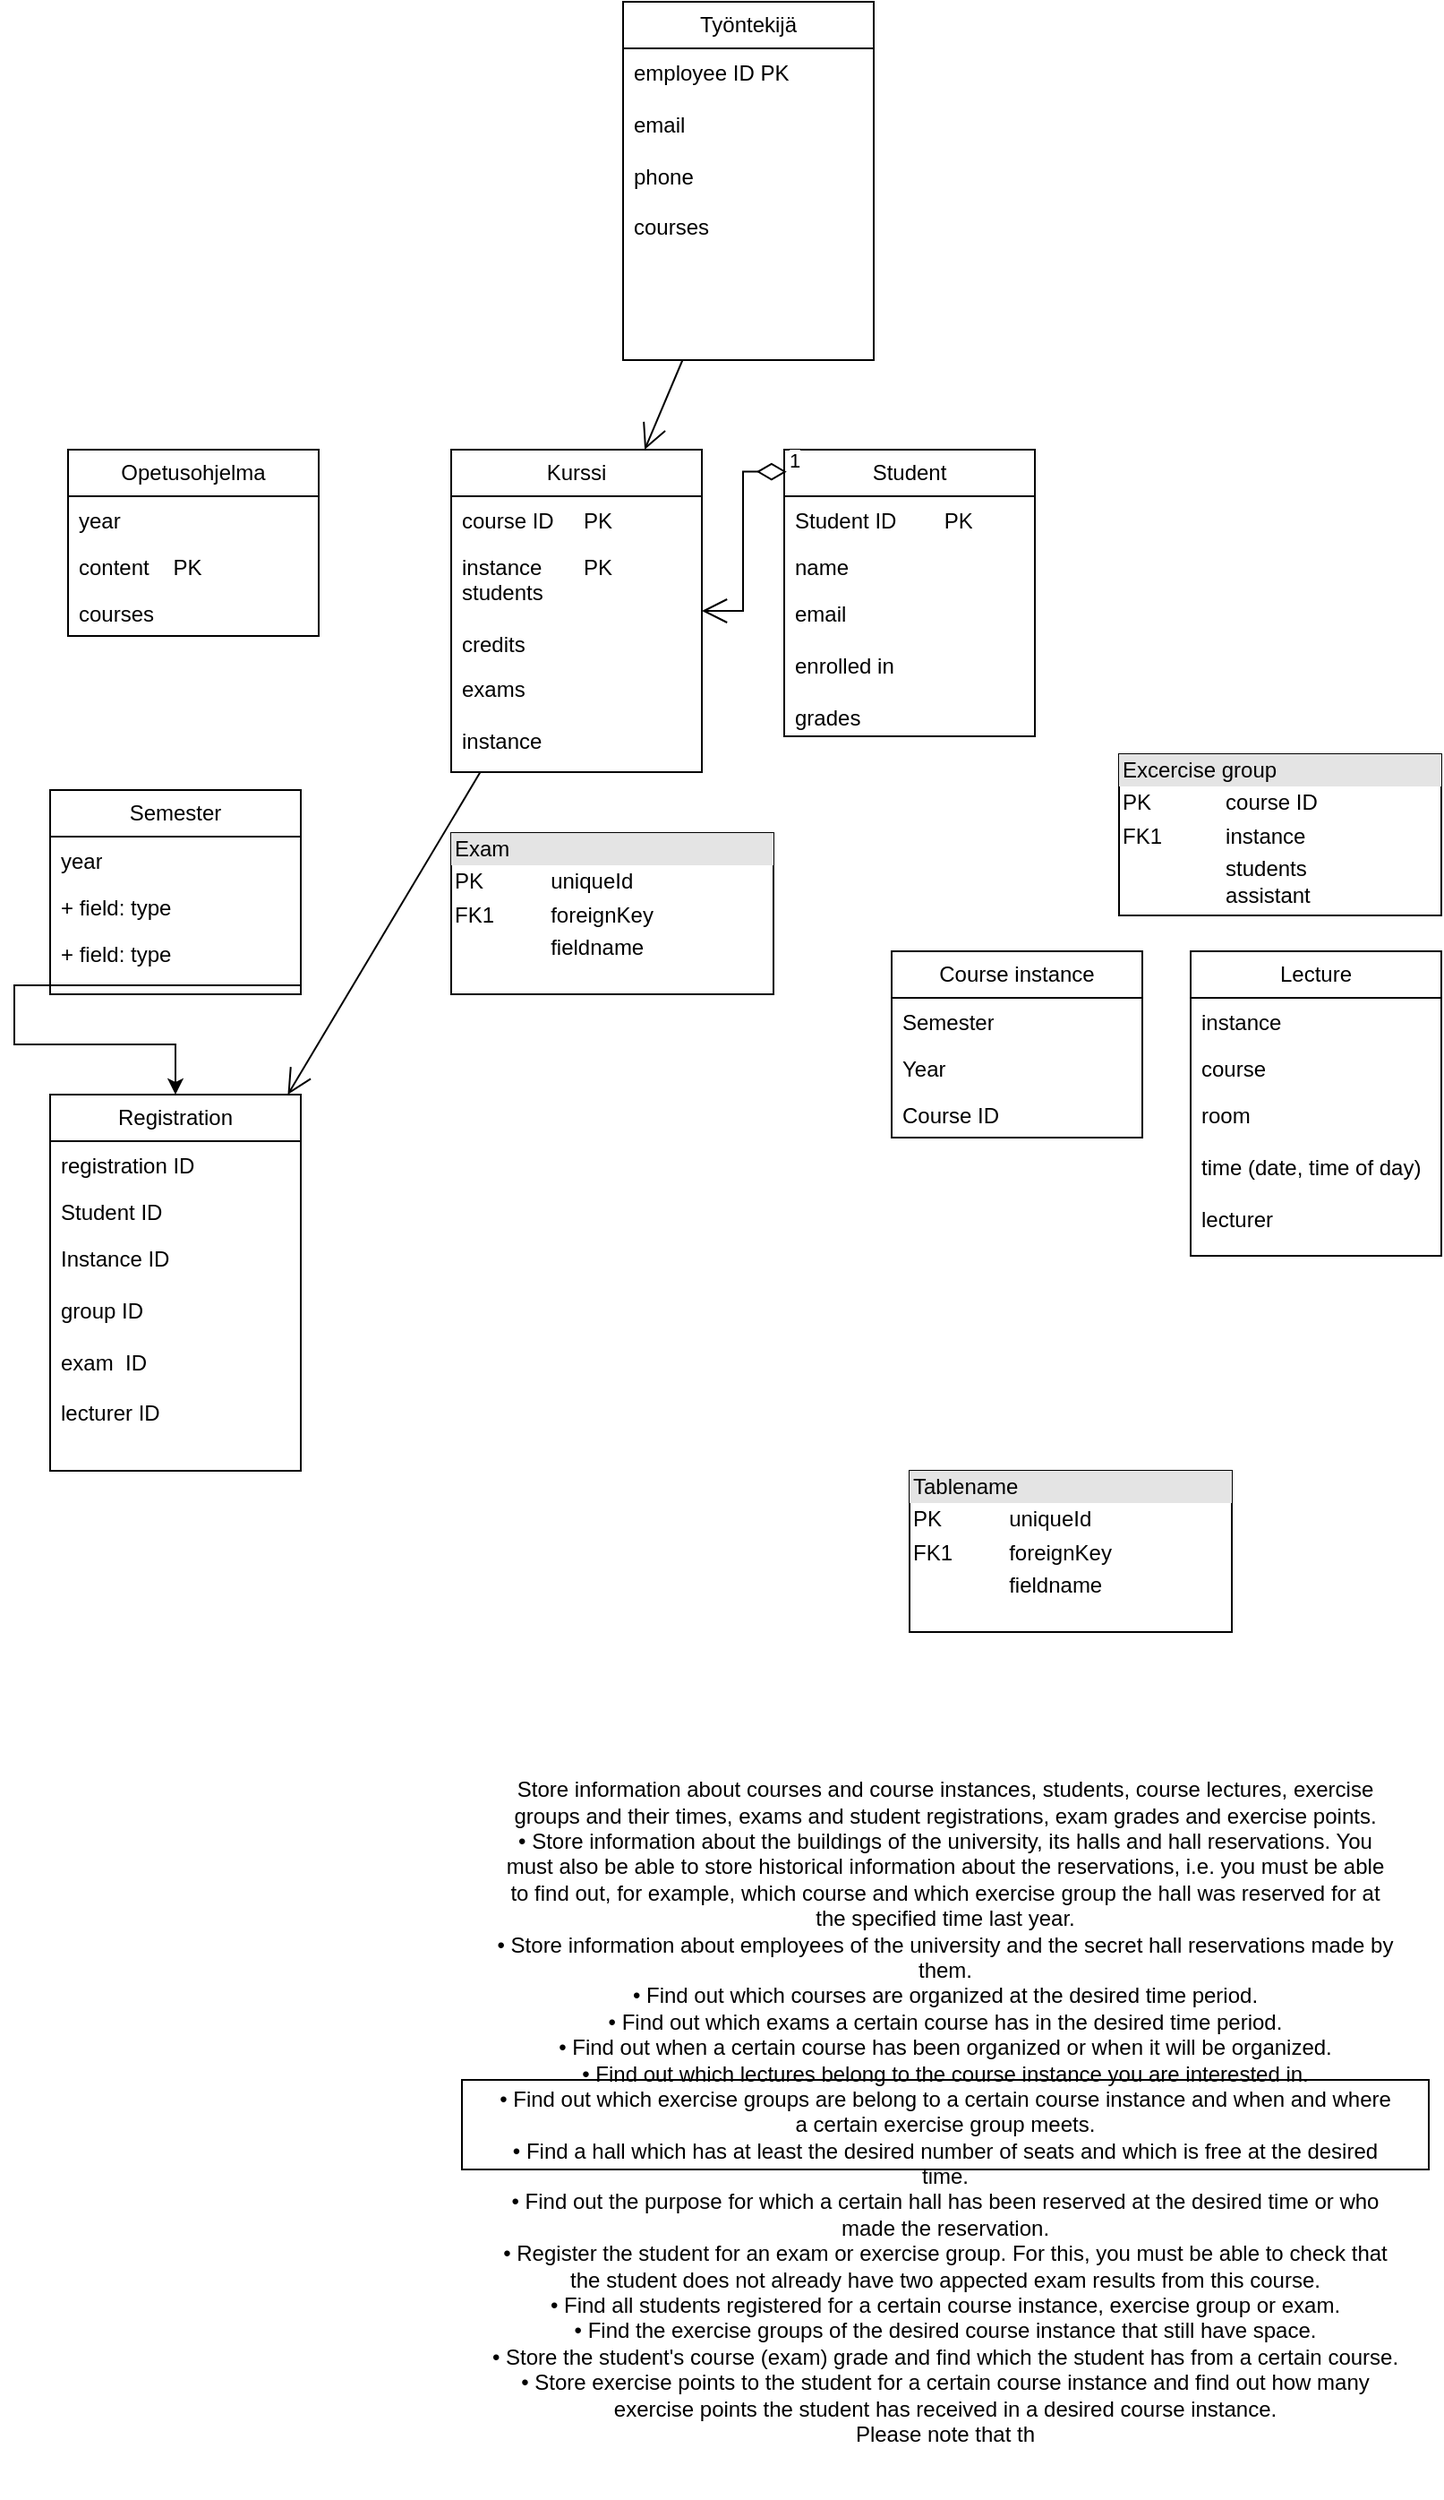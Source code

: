 <mxfile version="21.0.7" type="github">
  <diagram name="Page-1" id="fr7azMlj8yHS9z72IOPQ">
    <mxGraphModel dx="1034" dy="1635" grid="1" gridSize="10" guides="1" tooltips="1" connect="1" arrows="1" fold="1" page="1" pageScale="1" pageWidth="827" pageHeight="1169" math="0" shadow="0">
      <root>
        <mxCell id="0" />
        <mxCell id="1" parent="0" />
        <mxCell id="IC3bSYai77iSjpE_L1j_-1" value="Työntekijä" style="swimlane;fontStyle=0;childLayout=stackLayout;horizontal=1;startSize=26;fillColor=none;horizontalStack=0;resizeParent=1;resizeParentMax=0;resizeLast=0;collapsible=1;marginBottom=0;whiteSpace=wrap;html=1;" parent="1" vertex="1">
          <mxGeometry x="370" y="-660" width="140" height="200" as="geometry" />
        </mxCell>
        <mxCell id="IC3bSYai77iSjpE_L1j_-2" value="employee ID PK&lt;br&gt;&lt;br&gt;email&lt;br&gt;&lt;br&gt;phone&lt;br&gt;&lt;br&gt;courses" style="text;strokeColor=none;fillColor=none;align=left;verticalAlign=top;spacingLeft=4;spacingRight=4;overflow=hidden;rotatable=0;points=[[0,0.5],[1,0.5]];portConstraint=eastwest;whiteSpace=wrap;html=1;" parent="IC3bSYai77iSjpE_L1j_-1" vertex="1">
          <mxGeometry y="26" width="140" height="174" as="geometry" />
        </mxCell>
        <mxCell id="IC3bSYai77iSjpE_L1j_-5" value="Semester" style="swimlane;fontStyle=0;childLayout=stackLayout;horizontal=1;startSize=26;fillColor=none;horizontalStack=0;resizeParent=1;resizeParentMax=0;resizeLast=0;collapsible=1;marginBottom=0;whiteSpace=wrap;html=1;" parent="1" vertex="1">
          <mxGeometry x="50" y="-220" width="140" height="114" as="geometry" />
        </mxCell>
        <mxCell id="IC3bSYai77iSjpE_L1j_-6" value="year" style="text;strokeColor=none;fillColor=none;align=left;verticalAlign=top;spacingLeft=4;spacingRight=4;overflow=hidden;rotatable=0;points=[[0,0.5],[1,0.5]];portConstraint=eastwest;whiteSpace=wrap;html=1;" parent="IC3bSYai77iSjpE_L1j_-5" vertex="1">
          <mxGeometry y="26" width="140" height="26" as="geometry" />
        </mxCell>
        <mxCell id="IC3bSYai77iSjpE_L1j_-7" value="+ field: type" style="text;strokeColor=none;fillColor=none;align=left;verticalAlign=top;spacingLeft=4;spacingRight=4;overflow=hidden;rotatable=0;points=[[0,0.5],[1,0.5]];portConstraint=eastwest;whiteSpace=wrap;html=1;" parent="IC3bSYai77iSjpE_L1j_-5" vertex="1">
          <mxGeometry y="52" width="140" height="26" as="geometry" />
        </mxCell>
        <mxCell id="IC3bSYai77iSjpE_L1j_-8" value="+ field: type" style="text;strokeColor=none;fillColor=none;align=left;verticalAlign=top;spacingLeft=4;spacingRight=4;overflow=hidden;rotatable=0;points=[[0,0.5],[1,0.5]];portConstraint=eastwest;whiteSpace=wrap;html=1;" parent="IC3bSYai77iSjpE_L1j_-5" vertex="1">
          <mxGeometry y="78" width="140" height="26" as="geometry" />
        </mxCell>
        <mxCell id="IC3bSYai77iSjpE_L1j_-31" value="" style="line;strokeWidth=1;fillColor=none;align=left;verticalAlign=middle;spacingTop=-1;spacingLeft=3;spacingRight=3;rotatable=0;labelPosition=right;points=[];portConstraint=eastwest;strokeColor=inherit;" parent="IC3bSYai77iSjpE_L1j_-5" vertex="1">
          <mxGeometry y="104" width="140" height="10" as="geometry" />
        </mxCell>
        <mxCell id="IC3bSYai77iSjpE_L1j_-9" value="Student" style="swimlane;fontStyle=0;childLayout=stackLayout;horizontal=1;startSize=26;fillColor=none;horizontalStack=0;resizeParent=1;resizeParentMax=0;resizeLast=0;collapsible=1;marginBottom=0;whiteSpace=wrap;html=1;" parent="1" vertex="1">
          <mxGeometry x="460" y="-410" width="140" height="160" as="geometry" />
        </mxCell>
        <mxCell id="IC3bSYai77iSjpE_L1j_-10" value="Student ID&amp;nbsp; &amp;nbsp; &amp;nbsp; &amp;nbsp; PK" style="text;strokeColor=none;fillColor=none;align=left;verticalAlign=top;spacingLeft=4;spacingRight=4;overflow=hidden;rotatable=0;points=[[0,0.5],[1,0.5]];portConstraint=eastwest;whiteSpace=wrap;html=1;" parent="IC3bSYai77iSjpE_L1j_-9" vertex="1">
          <mxGeometry y="26" width="140" height="26" as="geometry" />
        </mxCell>
        <mxCell id="IC3bSYai77iSjpE_L1j_-11" value="name&lt;br&gt;" style="text;strokeColor=none;fillColor=none;align=left;verticalAlign=top;spacingLeft=4;spacingRight=4;overflow=hidden;rotatable=0;points=[[0,0.5],[1,0.5]];portConstraint=eastwest;whiteSpace=wrap;html=1;" parent="IC3bSYai77iSjpE_L1j_-9" vertex="1">
          <mxGeometry y="52" width="140" height="26" as="geometry" />
        </mxCell>
        <mxCell id="IC3bSYai77iSjpE_L1j_-12" value="email&lt;br&gt;&lt;br&gt;enrolled in&amp;nbsp;&lt;br&gt;&lt;br&gt;grades" style="text;strokeColor=none;fillColor=none;align=left;verticalAlign=top;spacingLeft=4;spacingRight=4;overflow=hidden;rotatable=0;points=[[0,0.5],[1,0.5]];portConstraint=eastwest;whiteSpace=wrap;html=1;" parent="IC3bSYai77iSjpE_L1j_-9" vertex="1">
          <mxGeometry y="78" width="140" height="82" as="geometry" />
        </mxCell>
        <mxCell id="IC3bSYai77iSjpE_L1j_-13" value="Registration" style="swimlane;fontStyle=0;childLayout=stackLayout;horizontal=1;startSize=26;fillColor=none;horizontalStack=0;resizeParent=1;resizeParentMax=0;resizeLast=0;collapsible=1;marginBottom=0;whiteSpace=wrap;html=1;" parent="1" vertex="1">
          <mxGeometry x="50" y="-50" width="140" height="210" as="geometry" />
        </mxCell>
        <mxCell id="IC3bSYai77iSjpE_L1j_-14" value="registration ID&lt;br&gt;&lt;br&gt;student ID&amp;nbsp; &amp;nbsp; PK" style="text;strokeColor=none;fillColor=none;align=left;verticalAlign=top;spacingLeft=4;spacingRight=4;overflow=hidden;rotatable=0;points=[[0,0.5],[1,0.5]];portConstraint=eastwest;whiteSpace=wrap;html=1;" parent="IC3bSYai77iSjpE_L1j_-13" vertex="1">
          <mxGeometry y="26" width="140" height="26" as="geometry" />
        </mxCell>
        <mxCell id="IC3bSYai77iSjpE_L1j_-15" value="Student ID&lt;br&gt;&lt;br&gt;instance ID&lt;br&gt;year" style="text;strokeColor=none;fillColor=none;align=left;verticalAlign=top;spacingLeft=4;spacingRight=4;overflow=hidden;rotatable=0;points=[[0,0.5],[1,0.5]];portConstraint=eastwest;whiteSpace=wrap;html=1;" parent="IC3bSYai77iSjpE_L1j_-13" vertex="1">
          <mxGeometry y="52" width="140" height="26" as="geometry" />
        </mxCell>
        <mxCell id="IC3bSYai77iSjpE_L1j_-16" value="Instance ID&lt;br&gt;&lt;br&gt;group ID&lt;br&gt;&lt;br&gt;exam&amp;nbsp; ID&lt;br&gt;&lt;br&gt;lecturer ID" style="text;strokeColor=none;fillColor=none;align=left;verticalAlign=top;spacingLeft=4;spacingRight=4;overflow=hidden;rotatable=0;points=[[0,0.5],[1,0.5]];portConstraint=eastwest;whiteSpace=wrap;html=1;" parent="IC3bSYai77iSjpE_L1j_-13" vertex="1">
          <mxGeometry y="78" width="140" height="132" as="geometry" />
        </mxCell>
        <mxCell id="IC3bSYai77iSjpE_L1j_-17" value="Opetusohjelma" style="swimlane;fontStyle=0;childLayout=stackLayout;horizontal=1;startSize=26;fillColor=none;horizontalStack=0;resizeParent=1;resizeParentMax=0;resizeLast=0;collapsible=1;marginBottom=0;whiteSpace=wrap;html=1;" parent="1" vertex="1">
          <mxGeometry x="60" y="-410" width="140" height="104" as="geometry" />
        </mxCell>
        <mxCell id="IC3bSYai77iSjpE_L1j_-18" value="year&amp;nbsp;" style="text;strokeColor=none;fillColor=none;align=left;verticalAlign=top;spacingLeft=4;spacingRight=4;overflow=hidden;rotatable=0;points=[[0,0.5],[1,0.5]];portConstraint=eastwest;whiteSpace=wrap;html=1;" parent="IC3bSYai77iSjpE_L1j_-17" vertex="1">
          <mxGeometry y="26" width="140" height="26" as="geometry" />
        </mxCell>
        <mxCell id="IC3bSYai77iSjpE_L1j_-19" value="content&amp;nbsp; &amp;nbsp; PK" style="text;strokeColor=none;fillColor=none;align=left;verticalAlign=top;spacingLeft=4;spacingRight=4;overflow=hidden;rotatable=0;points=[[0,0.5],[1,0.5]];portConstraint=eastwest;whiteSpace=wrap;html=1;" parent="IC3bSYai77iSjpE_L1j_-17" vertex="1">
          <mxGeometry y="52" width="140" height="26" as="geometry" />
        </mxCell>
        <mxCell id="IC3bSYai77iSjpE_L1j_-20" value="courses" style="text;strokeColor=none;fillColor=none;align=left;verticalAlign=top;spacingLeft=4;spacingRight=4;overflow=hidden;rotatable=0;points=[[0,0.5],[1,0.5]];portConstraint=eastwest;whiteSpace=wrap;html=1;" parent="IC3bSYai77iSjpE_L1j_-17" vertex="1">
          <mxGeometry y="78" width="140" height="26" as="geometry" />
        </mxCell>
        <mxCell id="IC3bSYai77iSjpE_L1j_-21" value="&#xa;Store information about courses and course instances, students, course lectures, exercise&#xa;groups and their times, exams and student registrations, exam grades and exercise points.&#xa;• Store information about the buildings of the university, its halls and hall reservations. You&#xa;must also be able to store historical information about the reservations, i.e. you must be able&#xa;to find out, for example, which course and which exercise group the hall was reserved for at&#xa;the specified time last year.&#xa;• Store information about employees of the university and the secret hall reservations made by&#xa;them.&#xa;• Find out which courses are organized at the desired time period.&#xa;• Find out which exams a certain course has in the desired time period.&#xa;• Find out when a certain course has been organized or when it will be organized.&#xa;• Find out which lectures belong to the course instance you are interested in.&#xa;• Find out which exercise groups are belong to a certain course instance and when and where&#xa;a certain exercise group meets.&#xa;• Find a hall which has at least the desired number of seats and which is free at the desired&#xa;time.&#xa;• Find out the purpose for which a certain hall has been reserved at the desired time or who&#xa;made the reservation.&#xa;• Register the student for an exam or exercise group. For this, you must be able to check that&#xa;the student does not already have two appected exam results from this course.&#xa;• Find all students registered for a certain course instance, exercise group or exam.&#xa;• Find the exercise groups of the desired course instance that still have space.&#xa;• Store the student&#39;s course (exam) grade and find which the student has from a certain course.&#xa;• Store exercise points to the student for a certain course instance and find out how many&#xa;exercise points the student has received in a desired course instance.&#xa;Please note that th&#xa;&#xa;" style="html=1;whiteSpace=wrap;" parent="1" vertex="1">
          <mxGeometry x="280" y="500" width="540" height="50" as="geometry" />
        </mxCell>
        <mxCell id="IC3bSYai77iSjpE_L1j_-23" value="Kurssi" style="swimlane;fontStyle=0;childLayout=stackLayout;horizontal=1;startSize=26;fillColor=none;horizontalStack=0;resizeParent=1;resizeParentMax=0;resizeLast=0;collapsible=1;marginBottom=0;whiteSpace=wrap;html=1;" parent="1" vertex="1">
          <mxGeometry x="274" y="-410" width="140" height="180" as="geometry" />
        </mxCell>
        <mxCell id="IC3bSYai77iSjpE_L1j_-24" value="course ID&amp;nbsp; &amp;nbsp; &amp;nbsp;PK&lt;br&gt;&lt;br&gt;" style="text;strokeColor=none;fillColor=none;align=left;verticalAlign=top;spacingLeft=4;spacingRight=4;overflow=hidden;rotatable=0;points=[[0,0.5],[1,0.5]];portConstraint=eastwest;whiteSpace=wrap;html=1;" parent="IC3bSYai77iSjpE_L1j_-23" vertex="1">
          <mxGeometry y="26" width="140" height="26" as="geometry" />
        </mxCell>
        <mxCell id="IC3bSYai77iSjpE_L1j_-25" value="instance&amp;nbsp; &amp;nbsp; &amp;nbsp; &amp;nbsp;PK&lt;br&gt;students&lt;br&gt;&lt;br&gt;credits" style="text;strokeColor=none;fillColor=none;align=left;verticalAlign=top;spacingLeft=4;spacingRight=4;overflow=hidden;rotatable=0;points=[[0,0.5],[1,0.5]];portConstraint=eastwest;whiteSpace=wrap;html=1;" parent="IC3bSYai77iSjpE_L1j_-23" vertex="1">
          <mxGeometry y="52" width="140" height="68" as="geometry" />
        </mxCell>
        <mxCell id="IC3bSYai77iSjpE_L1j_-26" value="exams&lt;br&gt;&lt;br&gt;instance&lt;br&gt;&lt;br&gt;" style="text;strokeColor=none;fillColor=none;align=left;verticalAlign=top;spacingLeft=4;spacingRight=4;overflow=hidden;rotatable=0;points=[[0,0.5],[1,0.5]];portConstraint=eastwest;whiteSpace=wrap;html=1;" parent="IC3bSYai77iSjpE_L1j_-23" vertex="1">
          <mxGeometry y="120" width="140" height="60" as="geometry" />
        </mxCell>
        <mxCell id="IC3bSYai77iSjpE_L1j_-32" style="edgeStyle=orthogonalEdgeStyle;rounded=0;orthogonalLoop=1;jettySize=auto;html=1;" parent="1" source="IC3bSYai77iSjpE_L1j_-31" target="IC3bSYai77iSjpE_L1j_-13" edge="1">
          <mxGeometry relative="1" as="geometry" />
        </mxCell>
        <mxCell id="IC3bSYai77iSjpE_L1j_-33" value="" style="endArrow=open;endFill=1;endSize=12;html=1;rounded=0;" parent="1" source="IC3bSYai77iSjpE_L1j_-23" target="IC3bSYai77iSjpE_L1j_-13" edge="1">
          <mxGeometry width="160" relative="1" as="geometry">
            <mxPoint x="410" y="-220" as="sourcePoint" />
            <mxPoint x="570" y="-220" as="targetPoint" />
          </mxGeometry>
        </mxCell>
        <mxCell id="IC3bSYai77iSjpE_L1j_-34" value="1" style="endArrow=open;html=1;endSize=12;startArrow=diamondThin;startSize=14;startFill=0;edgeStyle=orthogonalEdgeStyle;align=left;verticalAlign=bottom;rounded=0;exitX=0.01;exitY=0.077;exitDx=0;exitDy=0;exitPerimeter=0;" parent="1" source="IC3bSYai77iSjpE_L1j_-9" target="IC3bSYai77iSjpE_L1j_-23" edge="1">
          <mxGeometry x="-1" y="3" relative="1" as="geometry">
            <mxPoint x="410" y="-310" as="sourcePoint" />
            <mxPoint x="570" y="-310" as="targetPoint" />
          </mxGeometry>
        </mxCell>
        <mxCell id="IC3bSYai77iSjpE_L1j_-35" value="" style="endArrow=open;endFill=1;endSize=12;html=1;rounded=0;" parent="1" source="IC3bSYai77iSjpE_L1j_-2" target="IC3bSYai77iSjpE_L1j_-23" edge="1">
          <mxGeometry width="160" relative="1" as="geometry">
            <mxPoint x="410" y="-370" as="sourcePoint" />
            <mxPoint x="570" y="-370" as="targetPoint" />
          </mxGeometry>
        </mxCell>
        <mxCell id="Lls4l3NtjVXP3SoWg_w2-1" value="Course instance" style="swimlane;fontStyle=0;childLayout=stackLayout;horizontal=1;startSize=26;fillColor=none;horizontalStack=0;resizeParent=1;resizeParentMax=0;resizeLast=0;collapsible=1;marginBottom=0;whiteSpace=wrap;html=1;" parent="1" vertex="1">
          <mxGeometry x="520" y="-130" width="140" height="104" as="geometry" />
        </mxCell>
        <mxCell id="Lls4l3NtjVXP3SoWg_w2-2" value="Semester" style="text;strokeColor=none;fillColor=none;align=left;verticalAlign=top;spacingLeft=4;spacingRight=4;overflow=hidden;rotatable=0;points=[[0,0.5],[1,0.5]];portConstraint=eastwest;whiteSpace=wrap;html=1;" parent="Lls4l3NtjVXP3SoWg_w2-1" vertex="1">
          <mxGeometry y="26" width="140" height="26" as="geometry" />
        </mxCell>
        <mxCell id="Lls4l3NtjVXP3SoWg_w2-3" value="Year" style="text;strokeColor=none;fillColor=none;align=left;verticalAlign=top;spacingLeft=4;spacingRight=4;overflow=hidden;rotatable=0;points=[[0,0.5],[1,0.5]];portConstraint=eastwest;whiteSpace=wrap;html=1;" parent="Lls4l3NtjVXP3SoWg_w2-1" vertex="1">
          <mxGeometry y="52" width="140" height="26" as="geometry" />
        </mxCell>
        <mxCell id="Lls4l3NtjVXP3SoWg_w2-4" value="Course ID" style="text;strokeColor=none;fillColor=none;align=left;verticalAlign=top;spacingLeft=4;spacingRight=4;overflow=hidden;rotatable=0;points=[[0,0.5],[1,0.5]];portConstraint=eastwest;whiteSpace=wrap;html=1;" parent="Lls4l3NtjVXP3SoWg_w2-1" vertex="1">
          <mxGeometry y="78" width="140" height="26" as="geometry" />
        </mxCell>
        <mxCell id="Lls4l3NtjVXP3SoWg_w2-5" value="Lecture" style="swimlane;fontStyle=0;childLayout=stackLayout;horizontal=1;startSize=26;fillColor=none;horizontalStack=0;resizeParent=1;resizeParentMax=0;resizeLast=0;collapsible=1;marginBottom=0;whiteSpace=wrap;html=1;" parent="1" vertex="1">
          <mxGeometry x="687" y="-130" width="140" height="170" as="geometry" />
        </mxCell>
        <mxCell id="Lls4l3NtjVXP3SoWg_w2-6" value="instance" style="text;strokeColor=none;fillColor=none;align=left;verticalAlign=top;spacingLeft=4;spacingRight=4;overflow=hidden;rotatable=0;points=[[0,0.5],[1,0.5]];portConstraint=eastwest;whiteSpace=wrap;html=1;" parent="Lls4l3NtjVXP3SoWg_w2-5" vertex="1">
          <mxGeometry y="26" width="140" height="26" as="geometry" />
        </mxCell>
        <mxCell id="Lls4l3NtjVXP3SoWg_w2-7" value="course" style="text;strokeColor=none;fillColor=none;align=left;verticalAlign=top;spacingLeft=4;spacingRight=4;overflow=hidden;rotatable=0;points=[[0,0.5],[1,0.5]];portConstraint=eastwest;whiteSpace=wrap;html=1;" parent="Lls4l3NtjVXP3SoWg_w2-5" vertex="1">
          <mxGeometry y="52" width="140" height="26" as="geometry" />
        </mxCell>
        <mxCell id="Lls4l3NtjVXP3SoWg_w2-8" value="room&lt;br&gt;&lt;br&gt;time (date, time of day)&lt;br&gt;&lt;br&gt;lecturer" style="text;strokeColor=none;fillColor=none;align=left;verticalAlign=top;spacingLeft=4;spacingRight=4;overflow=hidden;rotatable=0;points=[[0,0.5],[1,0.5]];portConstraint=eastwest;whiteSpace=wrap;html=1;" parent="Lls4l3NtjVXP3SoWg_w2-5" vertex="1">
          <mxGeometry y="78" width="140" height="92" as="geometry" />
        </mxCell>
        <mxCell id="jS1crOWfI2JhgpDE9E2U-1" value="&lt;div style=&quot;box-sizing:border-box;width:100%;background:#e4e4e4;padding:2px;&quot;&gt;Excercise group&lt;/div&gt;&lt;table style=&quot;width:100%;font-size:1em;&quot; cellpadding=&quot;2&quot; cellspacing=&quot;0&quot;&gt;&lt;tbody&gt;&lt;tr&gt;&lt;td&gt;PK&lt;/td&gt;&lt;td&gt;course ID&lt;/td&gt;&lt;/tr&gt;&lt;tr&gt;&lt;td&gt;FK1&lt;/td&gt;&lt;td&gt;instance&lt;/td&gt;&lt;/tr&gt;&lt;tr&gt;&lt;td&gt;&lt;/td&gt;&lt;td&gt;students&lt;br&gt;assistant&lt;/td&gt;&lt;/tr&gt;&lt;/tbody&gt;&lt;/table&gt;" style="verticalAlign=top;align=left;overflow=fill;html=1;whiteSpace=wrap;" vertex="1" parent="1">
          <mxGeometry x="647" y="-240" width="180" height="90" as="geometry" />
        </mxCell>
        <mxCell id="jS1crOWfI2JhgpDE9E2U-2" value="&lt;div style=&quot;box-sizing:border-box;width:100%;background:#e4e4e4;padding:2px;&quot;&gt;Tablename&lt;/div&gt;&lt;table style=&quot;width:100%;font-size:1em;&quot; cellpadding=&quot;2&quot; cellspacing=&quot;0&quot;&gt;&lt;tr&gt;&lt;td&gt;PK&lt;/td&gt;&lt;td&gt;uniqueId&lt;/td&gt;&lt;/tr&gt;&lt;tr&gt;&lt;td&gt;FK1&lt;/td&gt;&lt;td&gt;foreignKey&lt;/td&gt;&lt;/tr&gt;&lt;tr&gt;&lt;td&gt;&lt;/td&gt;&lt;td&gt;fieldname&lt;/td&gt;&lt;/tr&gt;&lt;/table&gt;" style="verticalAlign=top;align=left;overflow=fill;html=1;whiteSpace=wrap;" vertex="1" parent="1">
          <mxGeometry x="530" y="160" width="180" height="90" as="geometry" />
        </mxCell>
        <mxCell id="jS1crOWfI2JhgpDE9E2U-3" value="&lt;div style=&quot;box-sizing:border-box;width:100%;background:#e4e4e4;padding:2px;&quot;&gt;Exam&lt;/div&gt;&lt;table style=&quot;width:100%;font-size:1em;&quot; cellpadding=&quot;2&quot; cellspacing=&quot;0&quot;&gt;&lt;tbody&gt;&lt;tr&gt;&lt;td&gt;PK&lt;/td&gt;&lt;td&gt;uniqueId&lt;/td&gt;&lt;/tr&gt;&lt;tr&gt;&lt;td&gt;FK1&lt;/td&gt;&lt;td&gt;foreignKey&lt;/td&gt;&lt;/tr&gt;&lt;tr&gt;&lt;td&gt;&lt;/td&gt;&lt;td&gt;fieldname&lt;/td&gt;&lt;/tr&gt;&lt;/tbody&gt;&lt;/table&gt;" style="verticalAlign=top;align=left;overflow=fill;html=1;whiteSpace=wrap;" vertex="1" parent="1">
          <mxGeometry x="274" y="-196" width="180" height="90" as="geometry" />
        </mxCell>
      </root>
    </mxGraphModel>
  </diagram>
</mxfile>
